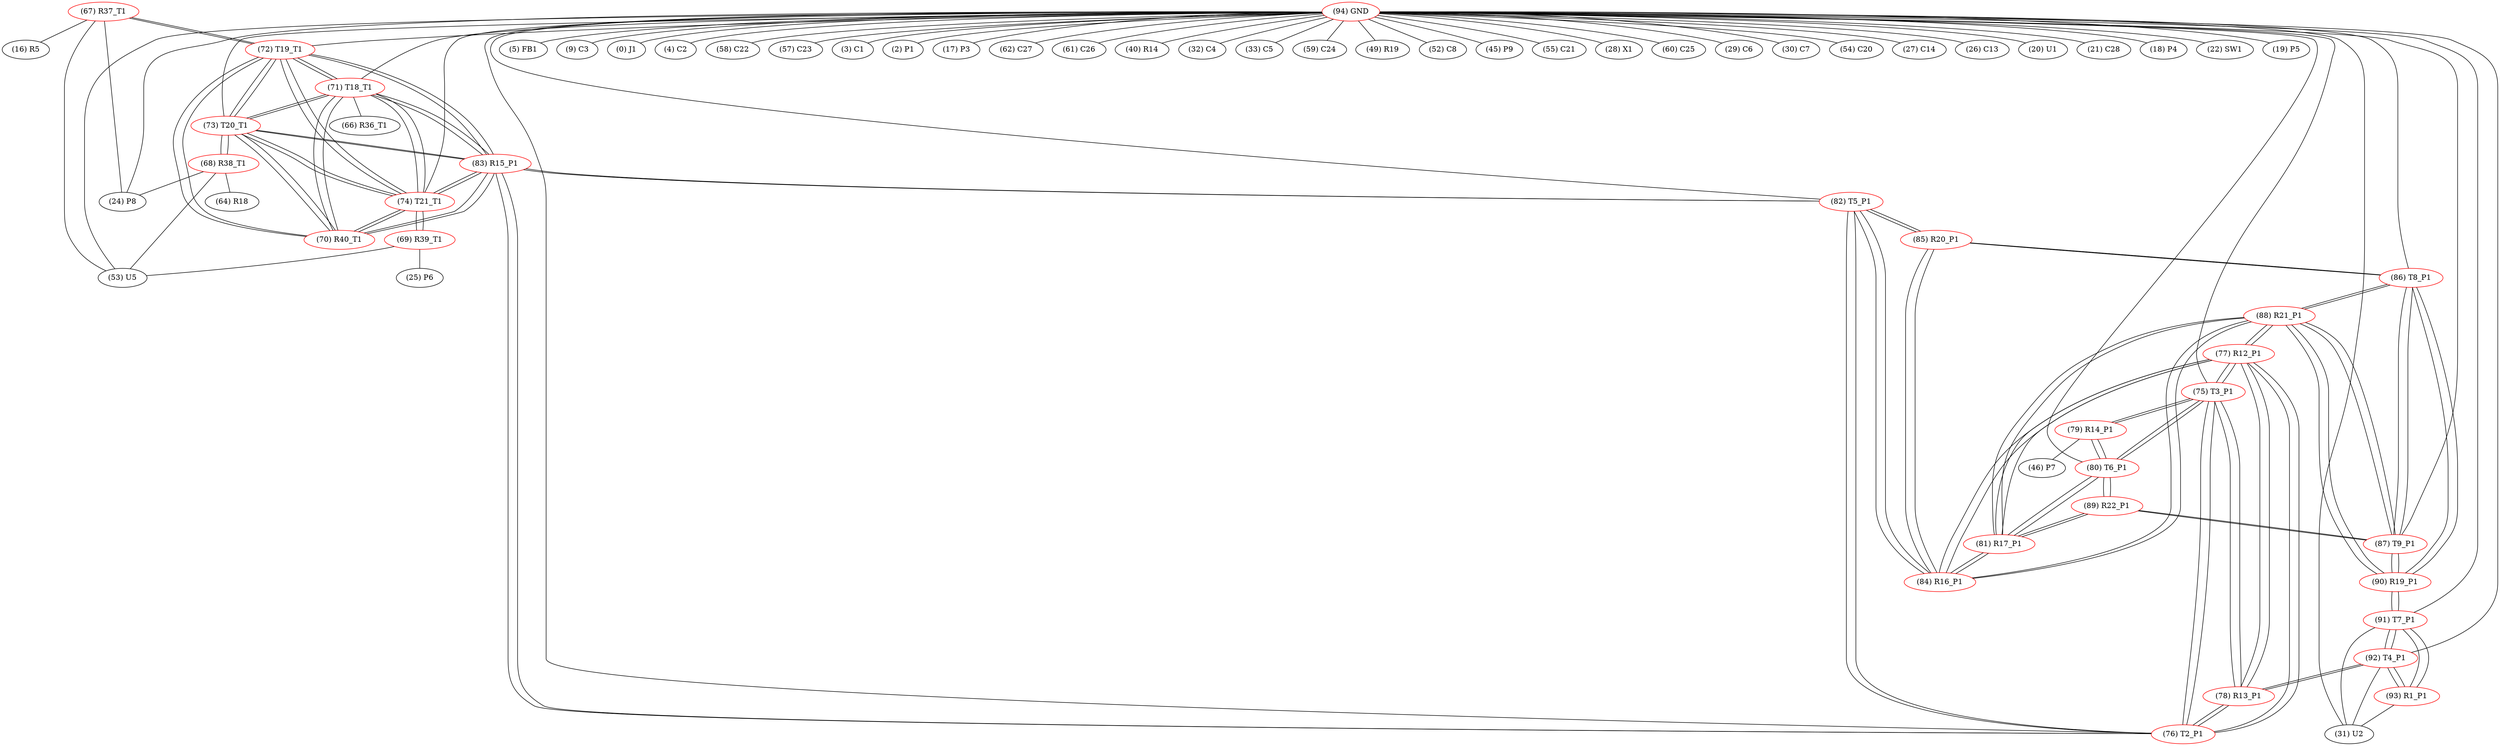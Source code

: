 graph {
	67 [label="(67) R37_T1" color=red]
	16 [label="(16) R5"]
	24 [label="(24) P8"]
	53 [label="(53) U5"]
	72 [label="(72) T19_T1"]
	68 [label="(68) R38_T1" color=red]
	53 [label="(53) U5"]
	64 [label="(64) R18"]
	24 [label="(24) P8"]
	73 [label="(73) T20_T1"]
	69 [label="(69) R39_T1" color=red]
	53 [label="(53) U5"]
	25 [label="(25) P6"]
	74 [label="(74) T21_T1"]
	70 [label="(70) R40_T1" color=red]
	83 [label="(83) R15_P1"]
	71 [label="(71) T18_T1"]
	74 [label="(74) T21_T1"]
	73 [label="(73) T20_T1"]
	72 [label="(72) T19_T1"]
	71 [label="(71) T18_T1" color=red]
	66 [label="(66) R36_T1"]
	83 [label="(83) R15_P1"]
	74 [label="(74) T21_T1"]
	73 [label="(73) T20_T1"]
	72 [label="(72) T19_T1"]
	70 [label="(70) R40_T1"]
	72 [label="(72) T19_T1" color=red]
	67 [label="(67) R37_T1"]
	83 [label="(83) R15_P1"]
	71 [label="(71) T18_T1"]
	74 [label="(74) T21_T1"]
	73 [label="(73) T20_T1"]
	70 [label="(70) R40_T1"]
	73 [label="(73) T20_T1" color=red]
	68 [label="(68) R38_T1"]
	83 [label="(83) R15_P1"]
	71 [label="(71) T18_T1"]
	74 [label="(74) T21_T1"]
	72 [label="(72) T19_T1"]
	70 [label="(70) R40_T1"]
	74 [label="(74) T21_T1" color=red]
	69 [label="(69) R39_T1"]
	83 [label="(83) R15_P1"]
	71 [label="(71) T18_T1"]
	73 [label="(73) T20_T1"]
	72 [label="(72) T19_T1"]
	70 [label="(70) R40_T1"]
	75 [label="(75) T3_P1" color=red]
	79 [label="(79) R14_P1"]
	80 [label="(80) T6_P1"]
	78 [label="(78) R13_P1"]
	77 [label="(77) R12_P1"]
	76 [label="(76) T2_P1"]
	76 [label="(76) T2_P1" color=red]
	78 [label="(78) R13_P1"]
	75 [label="(75) T3_P1"]
	77 [label="(77) R12_P1"]
	82 [label="(82) T5_P1"]
	83 [label="(83) R15_P1"]
	77 [label="(77) R12_P1" color=red]
	88 [label="(88) R21_P1"]
	84 [label="(84) R16_P1"]
	81 [label="(81) R17_P1"]
	78 [label="(78) R13_P1"]
	75 [label="(75) T3_P1"]
	76 [label="(76) T2_P1"]
	78 [label="(78) R13_P1" color=red]
	92 [label="(92) T4_P1"]
	75 [label="(75) T3_P1"]
	77 [label="(77) R12_P1"]
	76 [label="(76) T2_P1"]
	79 [label="(79) R14_P1" color=red]
	46 [label="(46) P7"]
	75 [label="(75) T3_P1"]
	80 [label="(80) T6_P1"]
	80 [label="(80) T6_P1" color=red]
	79 [label="(79) R14_P1"]
	75 [label="(75) T3_P1"]
	89 [label="(89) R22_P1"]
	81 [label="(81) R17_P1"]
	81 [label="(81) R17_P1" color=red]
	88 [label="(88) R21_P1"]
	84 [label="(84) R16_P1"]
	77 [label="(77) R12_P1"]
	89 [label="(89) R22_P1"]
	80 [label="(80) T6_P1"]
	82 [label="(82) T5_P1" color=red]
	76 [label="(76) T2_P1"]
	83 [label="(83) R15_P1"]
	84 [label="(84) R16_P1"]
	85 [label="(85) R20_P1"]
	83 [label="(83) R15_P1" color=red]
	71 [label="(71) T18_T1"]
	74 [label="(74) T21_T1"]
	73 [label="(73) T20_T1"]
	72 [label="(72) T19_T1"]
	70 [label="(70) R40_T1"]
	76 [label="(76) T2_P1"]
	82 [label="(82) T5_P1"]
	84 [label="(84) R16_P1" color=red]
	88 [label="(88) R21_P1"]
	77 [label="(77) R12_P1"]
	81 [label="(81) R17_P1"]
	82 [label="(82) T5_P1"]
	85 [label="(85) R20_P1"]
	85 [label="(85) R20_P1" color=red]
	86 [label="(86) T8_P1"]
	84 [label="(84) R16_P1"]
	82 [label="(82) T5_P1"]
	86 [label="(86) T8_P1" color=red]
	87 [label="(87) T9_P1"]
	88 [label="(88) R21_P1"]
	90 [label="(90) R19_P1"]
	85 [label="(85) R20_P1"]
	87 [label="(87) T9_P1" color=red]
	89 [label="(89) R22_P1"]
	88 [label="(88) R21_P1"]
	86 [label="(86) T8_P1"]
	90 [label="(90) R19_P1"]
	88 [label="(88) R21_P1" color=red]
	84 [label="(84) R16_P1"]
	77 [label="(77) R12_P1"]
	81 [label="(81) R17_P1"]
	87 [label="(87) T9_P1"]
	86 [label="(86) T8_P1"]
	90 [label="(90) R19_P1"]
	89 [label="(89) R22_P1" color=red]
	87 [label="(87) T9_P1"]
	80 [label="(80) T6_P1"]
	81 [label="(81) R17_P1"]
	90 [label="(90) R19_P1" color=red]
	87 [label="(87) T9_P1"]
	88 [label="(88) R21_P1"]
	86 [label="(86) T8_P1"]
	91 [label="(91) T7_P1"]
	91 [label="(91) T7_P1" color=red]
	93 [label="(93) R1_P1"]
	92 [label="(92) T4_P1"]
	31 [label="(31) U2"]
	90 [label="(90) R19_P1"]
	92 [label="(92) T4_P1" color=red]
	78 [label="(78) R13_P1"]
	93 [label="(93) R1_P1"]
	91 [label="(91) T7_P1"]
	31 [label="(31) U2"]
	93 [label="(93) R1_P1" color=red]
	92 [label="(92) T4_P1"]
	91 [label="(91) T7_P1"]
	31 [label="(31) U2"]
	94 [label="(94) GND" color=red]
	5 [label="(5) FB1"]
	9 [label="(9) C3"]
	0 [label="(0) J1"]
	4 [label="(4) C2"]
	58 [label="(58) C22"]
	57 [label="(57) C23"]
	3 [label="(3) C1"]
	2 [label="(2) P1"]
	17 [label="(17) P3"]
	62 [label="(62) C27"]
	61 [label="(61) C26"]
	40 [label="(40) R14"]
	32 [label="(32) C4"]
	33 [label="(33) C5"]
	53 [label="(53) U5"]
	59 [label="(59) C24"]
	49 [label="(49) R19"]
	52 [label="(52) C8"]
	45 [label="(45) P9"]
	55 [label="(55) C21"]
	28 [label="(28) X1"]
	60 [label="(60) C25"]
	29 [label="(29) C6"]
	30 [label="(30) C7"]
	54 [label="(54) C20"]
	27 [label="(27) C14"]
	26 [label="(26) C13"]
	31 [label="(31) U2"]
	20 [label="(20) U1"]
	24 [label="(24) P8"]
	21 [label="(21) C28"]
	18 [label="(18) P4"]
	22 [label="(22) SW1"]
	19 [label="(19) P5"]
	73 [label="(73) T20_T1"]
	72 [label="(72) T19_T1"]
	71 [label="(71) T18_T1"]
	74 [label="(74) T21_T1"]
	75 [label="(75) T3_P1"]
	92 [label="(92) T4_P1"]
	91 [label="(91) T7_P1"]
	82 [label="(82) T5_P1"]
	87 [label="(87) T9_P1"]
	86 [label="(86) T8_P1"]
	80 [label="(80) T6_P1"]
	76 [label="(76) T2_P1"]
	67 -- 16
	67 -- 24
	67 -- 53
	67 -- 72
	68 -- 53
	68 -- 64
	68 -- 24
	68 -- 73
	69 -- 53
	69 -- 25
	69 -- 74
	70 -- 83
	70 -- 71
	70 -- 74
	70 -- 73
	70 -- 72
	71 -- 66
	71 -- 83
	71 -- 74
	71 -- 73
	71 -- 72
	71 -- 70
	72 -- 67
	72 -- 83
	72 -- 71
	72 -- 74
	72 -- 73
	72 -- 70
	73 -- 68
	73 -- 83
	73 -- 71
	73 -- 74
	73 -- 72
	73 -- 70
	74 -- 69
	74 -- 83
	74 -- 71
	74 -- 73
	74 -- 72
	74 -- 70
	75 -- 79
	75 -- 80
	75 -- 78
	75 -- 77
	75 -- 76
	76 -- 78
	76 -- 75
	76 -- 77
	76 -- 82
	76 -- 83
	77 -- 88
	77 -- 84
	77 -- 81
	77 -- 78
	77 -- 75
	77 -- 76
	78 -- 92
	78 -- 75
	78 -- 77
	78 -- 76
	79 -- 46
	79 -- 75
	79 -- 80
	80 -- 79
	80 -- 75
	80 -- 89
	80 -- 81
	81 -- 88
	81 -- 84
	81 -- 77
	81 -- 89
	81 -- 80
	82 -- 76
	82 -- 83
	82 -- 84
	82 -- 85
	83 -- 71
	83 -- 74
	83 -- 73
	83 -- 72
	83 -- 70
	83 -- 76
	83 -- 82
	84 -- 88
	84 -- 77
	84 -- 81
	84 -- 82
	84 -- 85
	85 -- 86
	85 -- 84
	85 -- 82
	86 -- 87
	86 -- 88
	86 -- 90
	86 -- 85
	87 -- 89
	87 -- 88
	87 -- 86
	87 -- 90
	88 -- 84
	88 -- 77
	88 -- 81
	88 -- 87
	88 -- 86
	88 -- 90
	89 -- 87
	89 -- 80
	89 -- 81
	90 -- 87
	90 -- 88
	90 -- 86
	90 -- 91
	91 -- 93
	91 -- 92
	91 -- 31
	91 -- 90
	92 -- 78
	92 -- 93
	92 -- 91
	92 -- 31
	93 -- 92
	93 -- 91
	93 -- 31
	94 -- 5
	94 -- 9
	94 -- 0
	94 -- 4
	94 -- 58
	94 -- 57
	94 -- 3
	94 -- 2
	94 -- 17
	94 -- 62
	94 -- 61
	94 -- 40
	94 -- 32
	94 -- 33
	94 -- 53
	94 -- 59
	94 -- 49
	94 -- 52
	94 -- 45
	94 -- 55
	94 -- 28
	94 -- 60
	94 -- 29
	94 -- 30
	94 -- 54
	94 -- 27
	94 -- 26
	94 -- 31
	94 -- 20
	94 -- 24
	94 -- 21
	94 -- 18
	94 -- 22
	94 -- 19
	94 -- 73
	94 -- 72
	94 -- 71
	94 -- 74
	94 -- 75
	94 -- 92
	94 -- 91
	94 -- 82
	94 -- 87
	94 -- 86
	94 -- 80
	94 -- 76
}